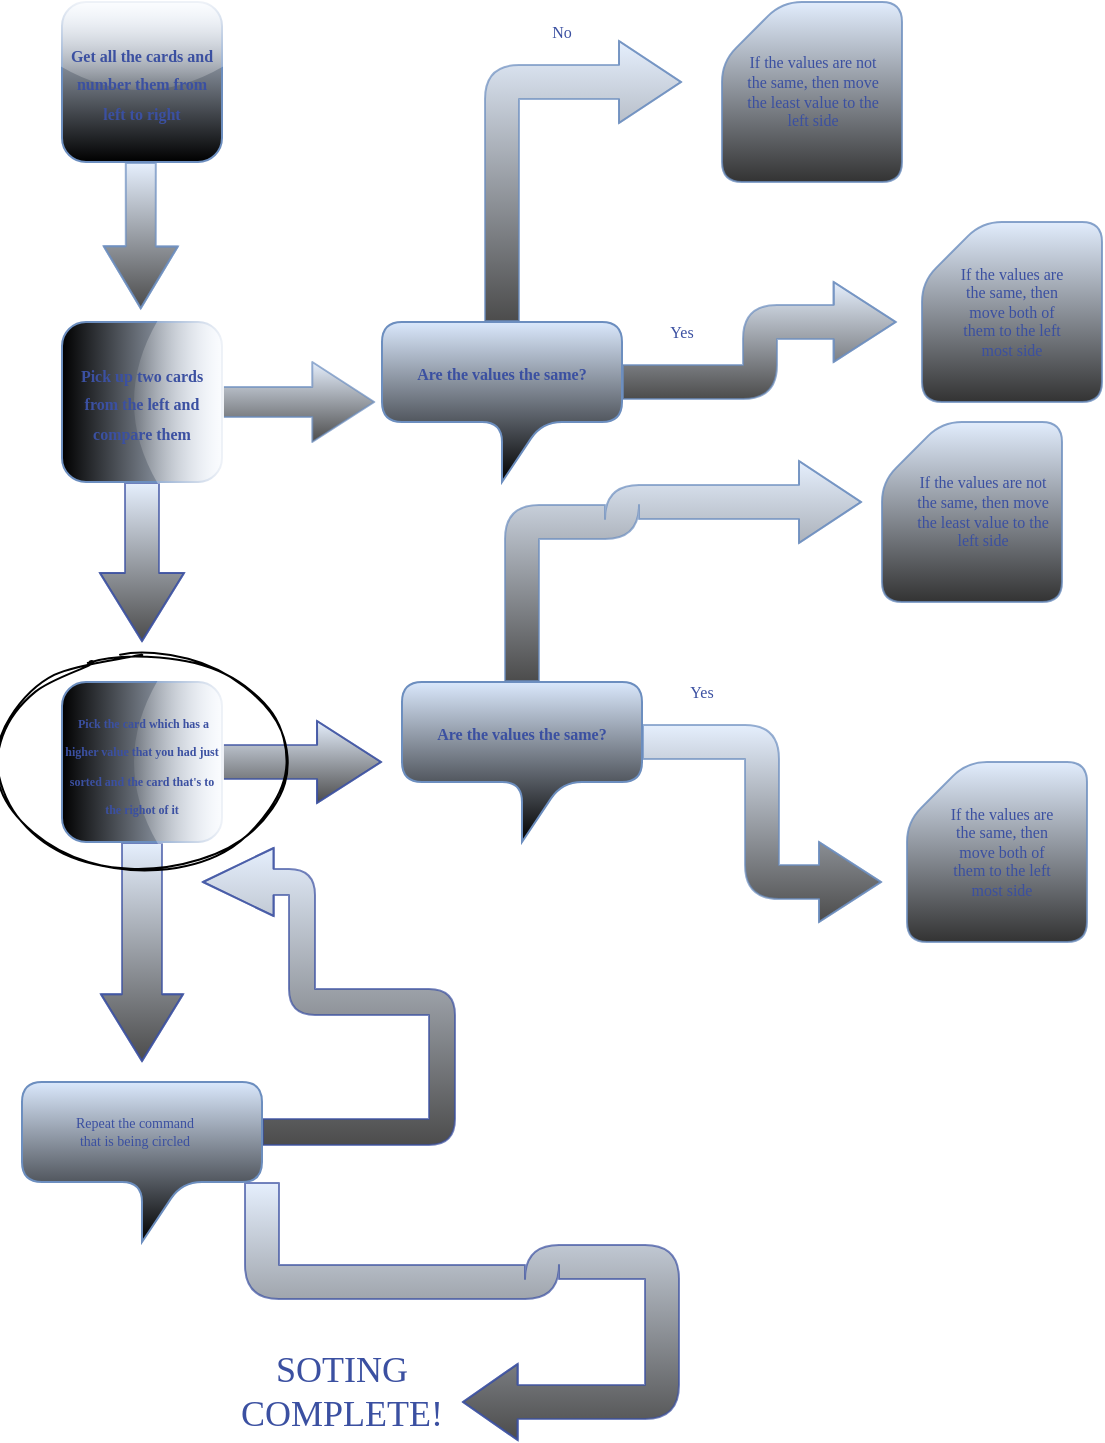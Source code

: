 <mxfile version="20.5.1" type="github">
  <diagram id="KgMEBC0sdlBk93Yx0QrE" name="Page-1">
    <mxGraphModel dx="1117" dy="611" grid="1" gridSize="10" guides="1" tooltips="1" connect="1" arrows="1" fold="1" page="1" pageScale="1" pageWidth="850" pageHeight="1100" math="0" shadow="0">
      <root>
        <mxCell id="0" />
        <mxCell id="1" parent="0" />
        <mxCell id="iuHLrQCQOeubHeXrkh4j-1" value="&lt;font color=&quot;#3b50a1&quot; size=&quot;1&quot; face=&quot;Comic Sans MS&quot; style=&quot;&quot;&gt;&lt;b style=&quot;font-size: 8px;&quot;&gt;Get all the cards and number them from left to right&lt;/b&gt;&lt;/font&gt;" style="whiteSpace=wrap;html=1;aspect=fixed;rounded=1;fillColor=#dae8fc;strokeColor=#6c8ebf;shadow=0;sketch=0;glass=1;gradientColor=default;" parent="1" vertex="1">
          <mxGeometry x="40" y="50" width="80" height="80" as="geometry" />
        </mxCell>
        <mxCell id="iuHLrQCQOeubHeXrkh4j-12" style="edgeStyle=orthogonalEdgeStyle;shape=flexArrow;curved=1;rounded=1;sketch=0;fillStyle=hatch;orthogonalLoop=1;jettySize=auto;html=1;shadow=0;strokeColor=#6c8ebf;fontFamily=Helvetica;fontSize=12;fontColor=default;gradientColor=#000000;opacity=70;fillColor=#dae8fc;endSize=10;width=15;endWidth=24;entryX=-0.028;entryY=0.5;entryDx=0;entryDy=0;entryPerimeter=0;" parent="1" source="iuHLrQCQOeubHeXrkh4j-6" target="iuHLrQCQOeubHeXrkh4j-25" edge="1">
          <mxGeometry relative="1" as="geometry">
            <mxPoint x="190" y="250" as="targetPoint" />
          </mxGeometry>
        </mxCell>
        <mxCell id="nMo4RdDPmyqSjO1rjjxg-3" style="edgeStyle=orthogonalEdgeStyle;shape=flexArrow;curved=1;rounded=1;sketch=0;fillStyle=hatch;orthogonalLoop=1;jettySize=auto;html=1;shadow=0;strokeColor=#3B50A1;fontFamily=Comic Sans MS;fontSize=8;fontColor=#3B50A1;endSize=11;fillColor=#DAE8FC;gradientColor=#000000;opacity=70;endWidth=24;width=17;" edge="1" parent="1" source="iuHLrQCQOeubHeXrkh4j-6">
          <mxGeometry relative="1" as="geometry">
            <mxPoint x="80" y="370" as="targetPoint" />
          </mxGeometry>
        </mxCell>
        <mxCell id="iuHLrQCQOeubHeXrkh4j-6" value="&lt;font color=&quot;#3b50a1&quot; style=&quot;font-size: 8px;&quot; face=&quot;Comic Sans MS&quot;&gt;&lt;b style=&quot;&quot;&gt;Pick up two cards from the left and compare them&lt;/b&gt;&lt;/font&gt;" style="whiteSpace=wrap;html=1;aspect=fixed;rounded=1;strokeColor=#6c8ebf;fontFamily=Helvetica;fontSize=12;fontColor=default;fillColor=#dae8fc;glass=1;direction=south;gradientColor=default;" parent="1" vertex="1">
          <mxGeometry x="40" y="210" width="80" height="80" as="geometry" />
        </mxCell>
        <mxCell id="iuHLrQCQOeubHeXrkh4j-8" style="edgeStyle=orthogonalEdgeStyle;shape=flexArrow;curved=1;orthogonalLoop=1;jettySize=auto;html=1;strokeColor=#6c8ebf;fontFamily=Helvetica;fontSize=12;fontColor=default;fillColor=#dae8fc;fillStyle=hatch;gradientColor=#000000;width=15;endSize=10;shadow=0;rounded=1;opacity=70;entryX=-0.079;entryY=0.508;entryDx=0;entryDy=0;entryPerimeter=0;endWidth=21;sketch=0;" parent="1" source="iuHLrQCQOeubHeXrkh4j-1" target="iuHLrQCQOeubHeXrkh4j-6" edge="1">
          <mxGeometry relative="1" as="geometry">
            <mxPoint x="80" y="200" as="targetPoint" />
            <Array as="points">
              <mxPoint x="80" y="170" />
            </Array>
          </mxGeometry>
        </mxCell>
        <mxCell id="iuHLrQCQOeubHeXrkh4j-31" style="edgeStyle=orthogonalEdgeStyle;shape=flexArrow;curved=1;rounded=1;sketch=0;fillStyle=hatch;orthogonalLoop=1;jettySize=auto;html=1;shadow=0;strokeColor=#6c8ebf;fontFamily=Helvetica;fontSize=12;fontColor=default;gradientColor=#000000;opacity=70;width=17;endSize=10;endWidth=22;fillColor=#DAE8FC;" parent="1" source="iuHLrQCQOeubHeXrkh4j-25" edge="1">
          <mxGeometry relative="1" as="geometry">
            <mxPoint x="457.333" y="210" as="targetPoint" />
            <Array as="points">
              <mxPoint x="389" y="240" />
              <mxPoint x="389" y="210" />
            </Array>
          </mxGeometry>
        </mxCell>
        <mxCell id="iuHLrQCQOeubHeXrkh4j-25" value="&lt;font color=&quot;#3b50a1&quot; style=&quot;font-size: 8px;&quot; face=&quot;Comic Sans MS&quot;&gt;&lt;b&gt;Are the values the same?&lt;/b&gt;&lt;/font&gt;" style="shape=callout;whiteSpace=wrap;html=1;perimeter=calloutPerimeter;rounded=1;glass=1;strokeColor=#6c8ebf;fontFamily=Helvetica;fontSize=12;fontColor=default;fillColor=#dae8fc;shadow=0;sketch=0;gradientColor=default;" parent="1" vertex="1">
          <mxGeometry x="200" y="210" width="120" height="80" as="geometry" />
        </mxCell>
        <mxCell id="iuHLrQCQOeubHeXrkh4j-34" value="" style="shape=card;whiteSpace=wrap;html=1;rounded=1;glass=1;strokeColor=#6c8ebf;fontFamily=Helvetica;fontSize=12;fontColor=default;fillColor=#dae8fc;labelBackgroundColor=default;endArrow=classic;sketch=0;fillStyle=hatch;shadow=0;gradientColor=default;opacity=80;endSize=6.78;" parent="1" vertex="1">
          <mxGeometry x="370" y="50" width="90" height="90" as="geometry" />
        </mxCell>
        <mxCell id="iuHLrQCQOeubHeXrkh4j-35" value="" style="shape=card;whiteSpace=wrap;html=1;rounded=1;glass=1;strokeColor=#6c8ebf;fontFamily=Helvetica;fontSize=12;fontColor=default;fillColor=#dae8fc;labelBackgroundColor=default;endArrow=classic;sketch=0;fillStyle=hatch;shadow=0;gradientColor=default;opacity=80;endSize=6.78;" parent="1" vertex="1">
          <mxGeometry x="470" y="160" width="90" height="90" as="geometry" />
        </mxCell>
        <mxCell id="iuHLrQCQOeubHeXrkh4j-36" value="&lt;font color=&quot;#3b50a1&quot;&gt;If the values are the same, then move both of them to the left most side&lt;/font&gt;" style="text;html=1;strokeColor=none;fillColor=none;align=center;verticalAlign=middle;whiteSpace=wrap;rounded=0;glass=1;fontFamily=Comic Sans MS;fontSize=8;fontColor=#4AC3FF;" parent="1" vertex="1">
          <mxGeometry x="485" y="190" width="60" height="30" as="geometry" />
        </mxCell>
        <mxCell id="iuHLrQCQOeubHeXrkh4j-27" style="edgeStyle=orthogonalEdgeStyle;shape=flexArrow;curved=1;rounded=1;sketch=0;fillStyle=hatch;orthogonalLoop=1;jettySize=auto;html=1;shadow=0;strokeColor=#6c8ebf;fontFamily=Helvetica;fontSize=12;fontColor=default;gradientColor=#000000;opacity=70;endWidth=23;endSize=10;width=17;fillColor=#dae8fc;" parent="1" source="iuHLrQCQOeubHeXrkh4j-25" edge="1">
          <mxGeometry relative="1" as="geometry">
            <mxPoint x="350" y="90" as="targetPoint" />
            <Array as="points">
              <mxPoint x="260" y="180" />
              <mxPoint x="260" y="180" />
            </Array>
          </mxGeometry>
        </mxCell>
        <mxCell id="nMo4RdDPmyqSjO1rjjxg-1" value="If the values are not the same, then move the least value to the left side" style="text;html=1;strokeColor=none;fillColor=none;align=center;verticalAlign=middle;whiteSpace=wrap;rounded=0;glass=1;fontFamily=Comic Sans MS;fontSize=8;fontColor=#3B50A1;" vertex="1" parent="1">
          <mxGeometry x="377.5" y="80" width="75" height="30" as="geometry" />
        </mxCell>
        <mxCell id="nMo4RdDPmyqSjO1rjjxg-2" value="No" style="text;html=1;strokeColor=none;fillColor=none;align=center;verticalAlign=middle;whiteSpace=wrap;rounded=0;glass=1;fontFamily=Comic Sans MS;fontSize=8;fontColor=#3B50A1;" vertex="1" parent="1">
          <mxGeometry x="260" y="50" width="60" height="30" as="geometry" />
        </mxCell>
        <mxCell id="nMo4RdDPmyqSjO1rjjxg-4" value="Yes" style="text;html=1;strokeColor=none;fillColor=none;align=center;verticalAlign=middle;whiteSpace=wrap;rounded=0;glass=1;fontFamily=Comic Sans MS;fontSize=8;fontColor=#3B50A1;" vertex="1" parent="1">
          <mxGeometry x="320" y="200" width="60" height="30" as="geometry" />
        </mxCell>
        <mxCell id="nMo4RdDPmyqSjO1rjjxg-7" style="edgeStyle=orthogonalEdgeStyle;shape=flexArrow;curved=1;rounded=1;sketch=0;fillStyle=hatch;orthogonalLoop=1;jettySize=auto;html=1;shadow=0;strokeColor=#3B50A1;fontFamily=Comic Sans MS;fontSize=6;fontColor=#3B50A1;endSize=10.33;fillColor=#DAE8FC;gradientColor=#000000;opacity=70;width=17;endWidth=23;" edge="1" parent="1" source="nMo4RdDPmyqSjO1rjjxg-6">
          <mxGeometry relative="1" as="geometry">
            <mxPoint x="200" y="430" as="targetPoint" />
          </mxGeometry>
        </mxCell>
        <mxCell id="nMo4RdDPmyqSjO1rjjxg-21" style="edgeStyle=orthogonalEdgeStyle;shape=flexArrow;curved=1;rounded=1;sketch=0;fillStyle=hatch;orthogonalLoop=1;jettySize=auto;html=1;shadow=0;strokeColor=#3B50A1;fontFamily=Comic Sans MS;fontSize=6;fontColor=#3B50A1;endSize=10.78;fillColor=#DAE8FC;gradientColor=#000000;opacity=70;endWidth=20;width=20;" edge="1" parent="1" source="nMo4RdDPmyqSjO1rjjxg-6">
          <mxGeometry relative="1" as="geometry">
            <mxPoint x="80" y="580" as="targetPoint" />
          </mxGeometry>
        </mxCell>
        <mxCell id="nMo4RdDPmyqSjO1rjjxg-6" value="&lt;font size=&quot;1&quot; face=&quot;Comic Sans MS&quot; color=&quot;#3b50a1&quot;&gt;&lt;b style=&quot;font-size: 6px;&quot;&gt;&amp;nbsp;Pick the card which has a higher value that you had just sorted and the card that&#39;s to the righot of it&lt;/b&gt;&lt;/font&gt;" style="whiteSpace=wrap;html=1;aspect=fixed;rounded=1;strokeColor=#6c8ebf;fontFamily=Helvetica;fontSize=12;fontColor=default;fillColor=#dae8fc;glass=1;direction=south;gradientColor=default;" vertex="1" parent="1">
          <mxGeometry x="40" y="390" width="80" height="80" as="geometry" />
        </mxCell>
        <mxCell id="nMo4RdDPmyqSjO1rjjxg-8" value="&lt;font color=&quot;#3b50a1&quot; style=&quot;font-size: 8px;&quot; face=&quot;Comic Sans MS&quot;&gt;&lt;b&gt;Are the values the same?&lt;/b&gt;&lt;/font&gt;" style="shape=callout;whiteSpace=wrap;html=1;perimeter=calloutPerimeter;rounded=1;glass=1;strokeColor=#6c8ebf;fontFamily=Helvetica;fontSize=12;fontColor=default;fillColor=#dae8fc;shadow=0;sketch=0;gradientColor=default;" vertex="1" parent="1">
          <mxGeometry x="210" y="390" width="120" height="80" as="geometry" />
        </mxCell>
        <mxCell id="nMo4RdDPmyqSjO1rjjxg-11" style="edgeStyle=orthogonalEdgeStyle;shape=flexArrow;curved=1;rounded=1;sketch=0;fillStyle=hatch;orthogonalLoop=1;jettySize=auto;html=1;shadow=0;strokeColor=#6c8ebf;fontFamily=Helvetica;fontSize=12;fontColor=default;gradientColor=#000000;opacity=70;width=17;endSize=10;endWidth=22;fillColor=#DAE8FC;" edge="1" parent="1">
          <mxGeometry relative="1" as="geometry">
            <mxPoint x="450" y="490" as="targetPoint" />
            <Array as="points">
              <mxPoint x="390" y="420" />
              <mxPoint x="390" y="490" />
            </Array>
            <mxPoint x="330" y="420" as="sourcePoint" />
          </mxGeometry>
        </mxCell>
        <mxCell id="nMo4RdDPmyqSjO1rjjxg-12" value="" style="shape=card;whiteSpace=wrap;html=1;rounded=1;glass=1;strokeColor=#6c8ebf;fontFamily=Helvetica;fontSize=12;fontColor=default;fillColor=#dae8fc;labelBackgroundColor=default;endArrow=classic;sketch=0;fillStyle=hatch;shadow=0;gradientColor=default;opacity=80;endSize=6.78;" vertex="1" parent="1">
          <mxGeometry x="462.5" y="430" width="90" height="90" as="geometry" />
        </mxCell>
        <mxCell id="nMo4RdDPmyqSjO1rjjxg-13" value="&lt;font color=&quot;#3b50a1&quot;&gt;If the values are the same, then move both of them to the left most side&lt;/font&gt;" style="text;html=1;strokeColor=none;fillColor=none;align=center;verticalAlign=middle;whiteSpace=wrap;rounded=0;glass=1;fontFamily=Comic Sans MS;fontSize=8;fontColor=#4AC3FF;" vertex="1" parent="1">
          <mxGeometry x="480" y="460" width="60" height="30" as="geometry" />
        </mxCell>
        <mxCell id="nMo4RdDPmyqSjO1rjjxg-14" style="edgeStyle=orthogonalEdgeStyle;shape=flexArrow;curved=1;rounded=1;sketch=0;fillStyle=hatch;orthogonalLoop=1;jettySize=auto;html=1;shadow=0;strokeColor=#6c8ebf;fontFamily=Helvetica;fontSize=12;fontColor=default;gradientColor=#000000;opacity=70;endWidth=23;endSize=10;width=17;fillColor=#dae8fc;" edge="1" parent="1">
          <mxGeometry relative="1" as="geometry">
            <mxPoint x="440" y="300" as="targetPoint" />
            <Array as="points">
              <mxPoint x="270" y="310" />
              <mxPoint x="320" y="310" />
              <mxPoint x="320" y="300" />
              <mxPoint x="360" y="300" />
            </Array>
            <mxPoint x="270" y="390" as="sourcePoint" />
          </mxGeometry>
        </mxCell>
        <mxCell id="nMo4RdDPmyqSjO1rjjxg-16" value="Yes" style="text;html=1;strokeColor=none;fillColor=none;align=center;verticalAlign=middle;whiteSpace=wrap;rounded=0;glass=1;fontFamily=Comic Sans MS;fontSize=8;fontColor=#3B50A1;" vertex="1" parent="1">
          <mxGeometry x="330" y="380" width="60" height="30" as="geometry" />
        </mxCell>
        <mxCell id="nMo4RdDPmyqSjO1rjjxg-19" value="" style="shape=card;whiteSpace=wrap;html=1;rounded=1;glass=1;strokeColor=#6c8ebf;fontFamily=Helvetica;fontSize=12;fontColor=default;fillColor=#dae8fc;labelBackgroundColor=default;endArrow=classic;sketch=0;fillStyle=hatch;shadow=0;gradientColor=default;opacity=80;endSize=6.78;" vertex="1" parent="1">
          <mxGeometry x="450" y="260" width="90" height="90" as="geometry" />
        </mxCell>
        <mxCell id="nMo4RdDPmyqSjO1rjjxg-20" value="If the values are not the same, then move the least value to the left side" style="text;html=1;strokeColor=none;fillColor=none;align=center;verticalAlign=middle;whiteSpace=wrap;rounded=0;glass=1;fontFamily=Comic Sans MS;fontSize=8;fontColor=#3B50A1;" vertex="1" parent="1">
          <mxGeometry x="462.5" y="290" width="75" height="30" as="geometry" />
        </mxCell>
        <mxCell id="nMo4RdDPmyqSjO1rjjxg-26" style="edgeStyle=orthogonalEdgeStyle;shape=flexArrow;curved=1;rounded=1;sketch=0;fillStyle=hatch;orthogonalLoop=1;jettySize=auto;html=1;exitX=0;exitY=0;exitDx=120;exitDy=25;exitPerimeter=0;shadow=0;strokeColor=#3B50A1;fontFamily=Comic Sans MS;fontSize=6;fontColor=#3B50A1;endSize=11.44;fillColor=#DAE8FC;gradientColor=#000000;opacity=70;width=13;" edge="1" parent="1" source="nMo4RdDPmyqSjO1rjjxg-22">
          <mxGeometry relative="1" as="geometry">
            <mxPoint x="110" y="490" as="targetPoint" />
            <Array as="points">
              <mxPoint x="230" y="615" />
              <mxPoint x="230" y="550" />
              <mxPoint x="160" y="550" />
            </Array>
          </mxGeometry>
        </mxCell>
        <mxCell id="nMo4RdDPmyqSjO1rjjxg-29" style="edgeStyle=orthogonalEdgeStyle;shape=flexArrow;curved=1;rounded=1;sketch=0;fillStyle=hatch;orthogonalLoop=1;jettySize=auto;html=1;exitX=0;exitY=0;exitDx=120;exitDy=50;exitPerimeter=0;shadow=0;strokeColor=#3B50A1;fontFamily=Comic Sans MS;fontSize=7;fontColor=#3B50A1;endSize=8.78;fillColor=#DAE8FC;gradientColor=#000000;opacity=70;width=17;" edge="1" parent="1" source="nMo4RdDPmyqSjO1rjjxg-22">
          <mxGeometry relative="1" as="geometry">
            <mxPoint x="240" y="750" as="targetPoint" />
            <Array as="points">
              <mxPoint x="140" y="690" />
              <mxPoint x="280" y="690" />
              <mxPoint x="280" y="680" />
              <mxPoint x="340" y="680" />
              <mxPoint x="340" y="750" />
            </Array>
          </mxGeometry>
        </mxCell>
        <mxCell id="nMo4RdDPmyqSjO1rjjxg-22" value="" style="shape=callout;whiteSpace=wrap;html=1;perimeter=calloutPerimeter;rounded=1;glass=1;strokeColor=#6c8ebf;fontFamily=Helvetica;fontSize=12;fontColor=default;fillColor=#dae8fc;gradientColor=default;" vertex="1" parent="1">
          <mxGeometry x="20" y="590" width="120" height="80" as="geometry" />
        </mxCell>
        <mxCell id="nMo4RdDPmyqSjO1rjjxg-24" value="&lt;font style=&quot;font-size: 7px;&quot;&gt;Repeat the command that is being circled&lt;/font&gt;" style="text;html=1;strokeColor=none;fillColor=none;align=center;verticalAlign=middle;whiteSpace=wrap;rounded=0;glass=1;fontFamily=Comic Sans MS;fontSize=6;fontColor=#3B50A1;" vertex="1" parent="1">
          <mxGeometry x="40" y="590" width="72.5" height="50" as="geometry" />
        </mxCell>
        <mxCell id="nMo4RdDPmyqSjO1rjjxg-27" value="" style="ellipse;whiteSpace=wrap;html=1;rounded=1;glass=1;fontFamily=Comic Sans MS;fontSize=6;sketch=1;shadow=0;fillColor=none;" vertex="1" parent="1">
          <mxGeometry x="10" y="375" width="140" height="110" as="geometry" />
        </mxCell>
        <mxCell id="nMo4RdDPmyqSjO1rjjxg-31" value="SOTING COMPLETE!" style="text;html=1;strokeColor=none;fillColor=none;align=center;verticalAlign=middle;whiteSpace=wrap;rounded=0;glass=1;fontFamily=Comic Sans MS;fontSize=18;fontColor=#3B50A1;" vertex="1" parent="1">
          <mxGeometry x="150" y="730" width="60" height="30" as="geometry" />
        </mxCell>
      </root>
    </mxGraphModel>
  </diagram>
</mxfile>
